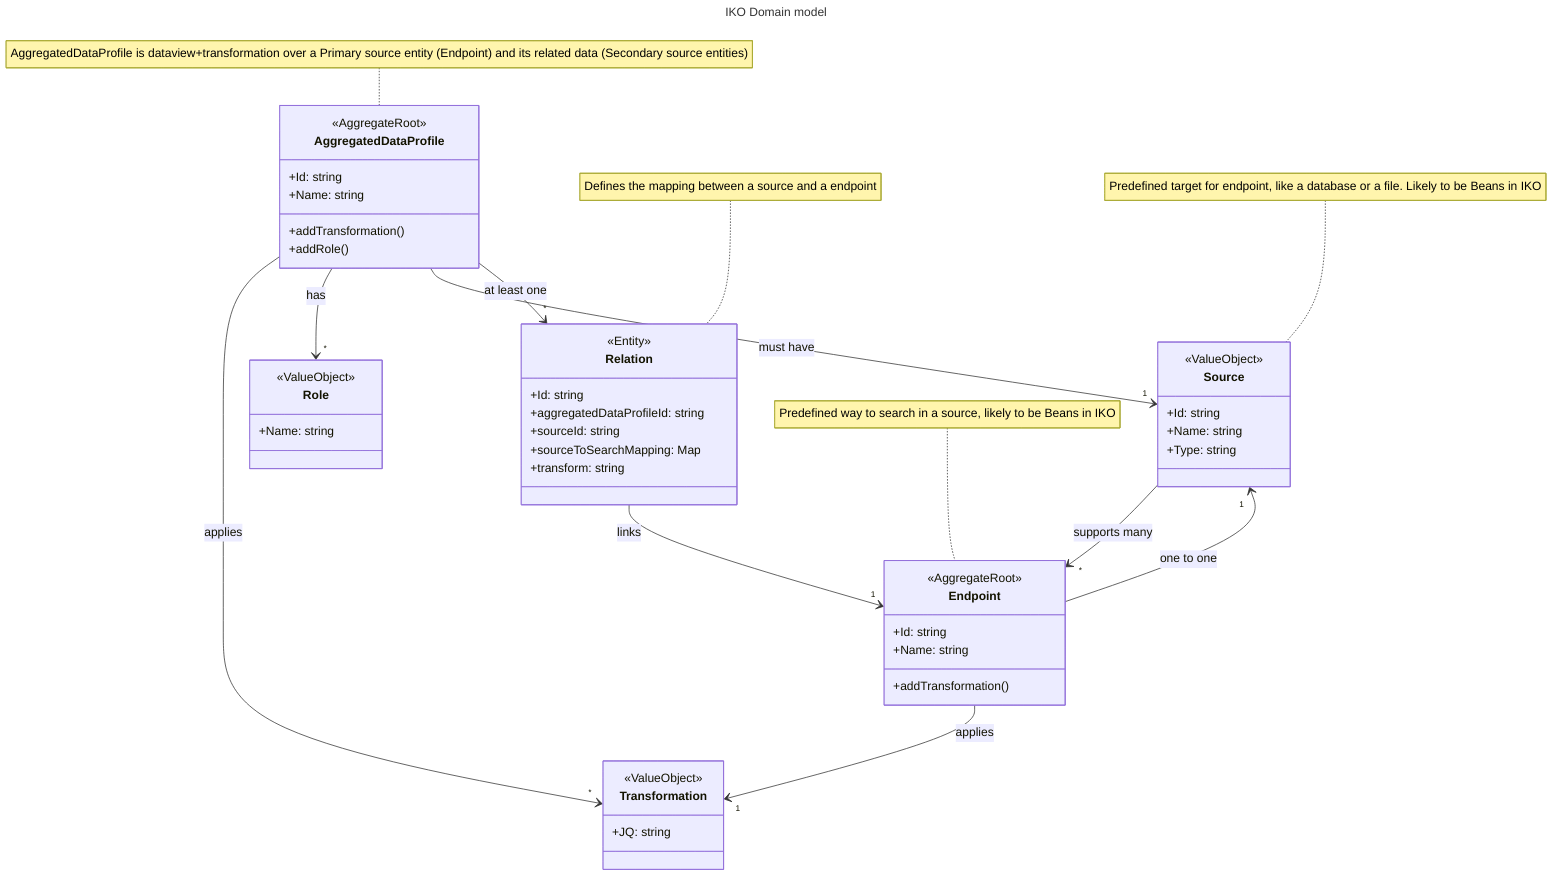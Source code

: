 ---
title: IKO Domain model
---
classDiagram
    note for Relation "Defines the mapping between a source and a endpoint"
    note for Endpoint "Predefined way to search in a source, likely to be Beans in IKO"
    note for AggregatedDataProfile "AggregatedDataProfile is dataview+transformation over a Primary source entity (Endpoint) and its related data (Secondary source entities)"
    note for Source "Predefined target for endpoint, like a database or a file. Likely to be Beans in IKO"

    class AggregatedDataProfile {
        +Id: string
        +Name: string
        +addTransformation()
        +addRole()
    }

    class Role {
        +Name: string
    }

    class Transformation {
        +JQ: string
    }

    class Endpoint {
        +Id: string
        +Name: string
        +addTransformation()
    }

    class Relation {
        +Id: string
        +aggregatedDataProfileId: string
        +sourceId: string
        +sourceToSearchMapping: Map<string, string>
        +transform: string
    }

    class Source {
        +Id: string
        +Name: string
        +Type: string
    }

    AggregatedDataProfile --> "*" Transformation: applies
    AggregatedDataProfile --> "*" Role: has
    AggregatedDataProfile --> "1" Source: must have
    AggregatedDataProfile --> "*" Relation: at least one
    Endpoint --> "1" Source: one to one
    Source --> "*" Endpoint: supports many
    Endpoint --> "1" Transformation: applies
    Relation --> "1" Endpoint: links

    class AggregatedDataProfile {
        <<AggregateRoot>>
    }

    class Endpoint {
        <<AggregateRoot>>
    }

    class Transformation {
        <<ValueObject>>
    }

    class Role {
        <<ValueObject>>
    }

    class Relation {
        <<Entity>>
    }

    class Source {
        <<ValueObject>>
    }